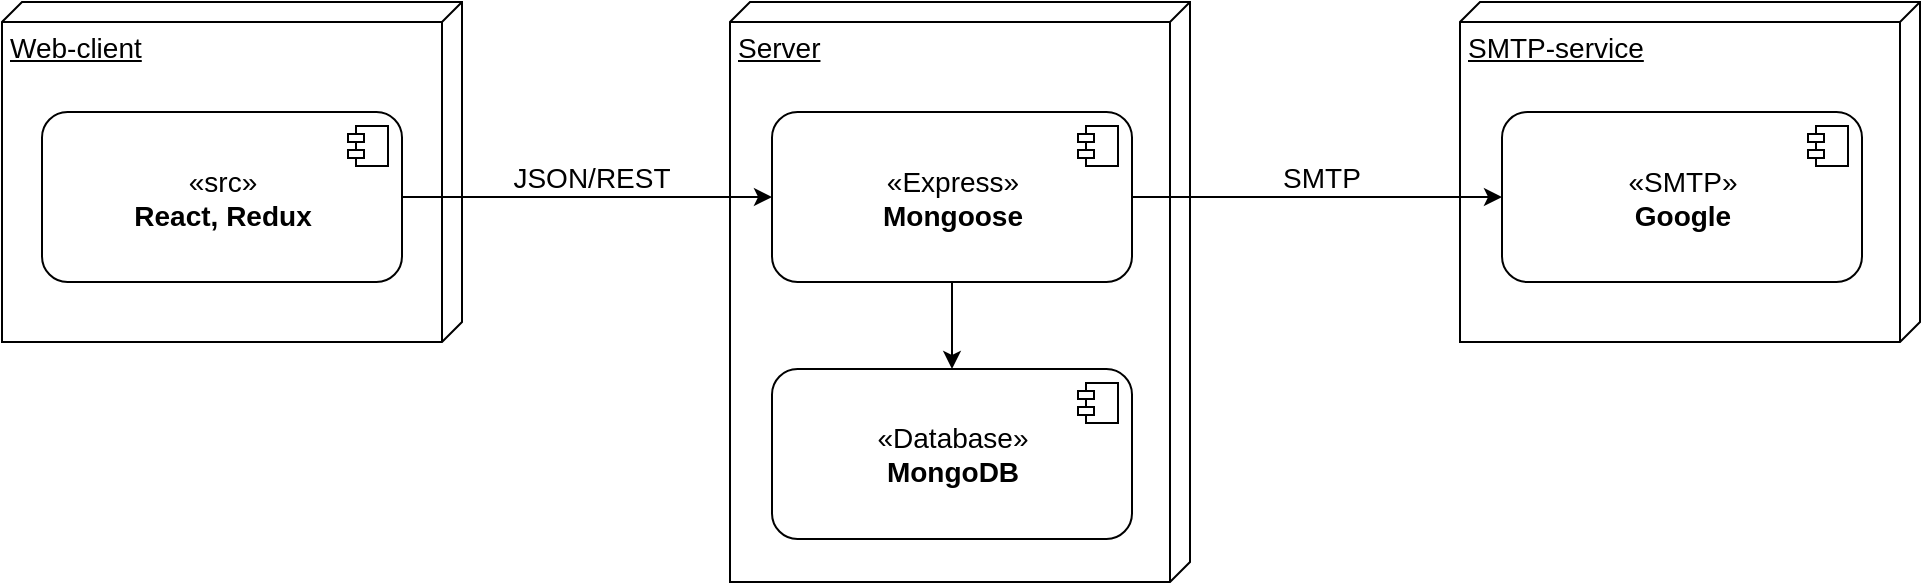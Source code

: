 <mxfile version="15.9.1" type="device"><diagram id="-0ToV_xf4O4VbdPgDHqG" name="Page-1"><mxGraphModel dx="1528" dy="961" grid="1" gridSize="10" guides="1" tooltips="1" connect="1" arrows="1" fold="1" page="0" pageScale="1" pageWidth="850" pageHeight="1100" math="0" shadow="0"><root><mxCell id="0"/><mxCell id="1" parent="0"/><mxCell id="0wUdZuKvDCX5RXPIYe8K-71" value="Server" style="verticalAlign=top;align=left;spacingTop=8;spacingLeft=2;spacingRight=12;shape=cube;size=10;direction=south;fontStyle=4;html=1;rounded=1;fontFamily=Helvetica;fontSize=14;fontColor=#000000;" parent="1" vertex="1"><mxGeometry x="-36" y="-90" width="230" height="290" as="geometry"/></mxCell><mxCell id="0wUdZuKvDCX5RXPIYe8K-73" value="Web-client" style="verticalAlign=top;align=left;spacingTop=8;spacingLeft=2;spacingRight=12;shape=cube;size=10;direction=south;fontStyle=4;html=1;rounded=1;fontFamily=Helvetica;fontSize=14;fontColor=#000000;" parent="1" vertex="1"><mxGeometry x="-400" y="-90" width="230" height="170" as="geometry"/></mxCell><mxCell id="5Tnedpdjemp5f1zLkuAP-1" style="edgeStyle=orthogonalEdgeStyle;rounded=0;orthogonalLoop=1;jettySize=auto;html=1;exitX=1;exitY=0.5;exitDx=0;exitDy=0;" edge="1" parent="1" source="0wUdZuKvDCX5RXPIYe8K-74"><mxGeometry relative="1" as="geometry"><mxPoint x="-15" y="7.5" as="targetPoint"/></mxGeometry></mxCell><mxCell id="0wUdZuKvDCX5RXPIYe8K-74" value="«src»&lt;br&gt;&lt;b&gt;React, Redux&lt;/b&gt;" style="html=1;dropTarget=0;rounded=1;fontFamily=Helvetica;fontSize=14;fontColor=#000000;align=center;" parent="1" vertex="1"><mxGeometry x="-380" y="-35" width="180" height="85" as="geometry"/></mxCell><mxCell id="0wUdZuKvDCX5RXPIYe8K-75" value="" style="shape=module;jettyWidth=8;jettyHeight=4;rounded=1;fontFamily=Helvetica;fontSize=14;fontColor=#000000;align=center;" parent="0wUdZuKvDCX5RXPIYe8K-74" vertex="1"><mxGeometry x="1" width="20" height="20" relative="1" as="geometry"><mxPoint x="-27" y="7" as="offset"/></mxGeometry></mxCell><mxCell id="0wUdZuKvDCX5RXPIYe8K-78" value="«Database»&lt;br&gt;&lt;b&gt;MongoDB&lt;/b&gt;" style="html=1;dropTarget=0;rounded=1;fontFamily=Helvetica;fontSize=14;fontColor=#000000;align=center;" parent="1" vertex="1"><mxGeometry x="-15" y="93.5" width="180" height="85" as="geometry"/></mxCell><mxCell id="0wUdZuKvDCX5RXPIYe8K-79" value="" style="shape=module;jettyWidth=8;jettyHeight=4;rounded=1;fontFamily=Helvetica;fontSize=14;fontColor=#000000;align=center;" parent="0wUdZuKvDCX5RXPIYe8K-78" vertex="1"><mxGeometry x="1" width="20" height="20" relative="1" as="geometry"><mxPoint x="-27" y="7" as="offset"/></mxGeometry></mxCell><mxCell id="0wUdZuKvDCX5RXPIYe8K-89" style="edgeStyle=orthogonalEdgeStyle;rounded=0;orthogonalLoop=1;jettySize=auto;html=1;entryX=0.5;entryY=0;entryDx=0;entryDy=0;fontFamily=Helvetica;fontSize=14;fontColor=#000000;strokeColor=default;strokeWidth=1;" parent="1" source="0wUdZuKvDCX5RXPIYe8K-80" target="0wUdZuKvDCX5RXPIYe8K-78" edge="1"><mxGeometry relative="1" as="geometry"/></mxCell><mxCell id="0wUdZuKvDCX5RXPIYe8K-80" value="«Express»&lt;br&gt;&lt;b&gt;Mongoose&lt;/b&gt;" style="html=1;dropTarget=0;rounded=1;fontFamily=Helvetica;fontSize=14;fontColor=#000000;align=center;" parent="1" vertex="1"><mxGeometry x="-15" y="-35" width="180" height="85" as="geometry"/></mxCell><mxCell id="0wUdZuKvDCX5RXPIYe8K-81" value="" style="shape=module;jettyWidth=8;jettyHeight=4;rounded=1;fontFamily=Helvetica;fontSize=14;fontColor=#000000;align=center;" parent="0wUdZuKvDCX5RXPIYe8K-80" vertex="1"><mxGeometry x="1" width="20" height="20" relative="1" as="geometry"><mxPoint x="-27" y="7" as="offset"/></mxGeometry></mxCell><mxCell id="0wUdZuKvDCX5RXPIYe8K-83" value="SMTP-service" style="verticalAlign=top;align=left;spacingTop=8;spacingLeft=2;spacingRight=12;shape=cube;size=10;direction=south;fontStyle=4;html=1;rounded=1;fontFamily=Helvetica;fontSize=14;fontColor=#000000;" parent="1" vertex="1"><mxGeometry x="329" y="-90" width="230" height="170" as="geometry"/></mxCell><mxCell id="0wUdZuKvDCX5RXPIYe8K-84" value="«SMTP»&lt;br&gt;&lt;b&gt;Google&lt;/b&gt;" style="html=1;dropTarget=0;rounded=1;fontFamily=Helvetica;fontSize=14;fontColor=#000000;align=center;" parent="1" vertex="1"><mxGeometry x="350" y="-35" width="180" height="85" as="geometry"/></mxCell><mxCell id="0wUdZuKvDCX5RXPIYe8K-85" value="" style="shape=module;jettyWidth=8;jettyHeight=4;rounded=1;fontFamily=Helvetica;fontSize=14;fontColor=#000000;align=center;" parent="0wUdZuKvDCX5RXPIYe8K-84" vertex="1"><mxGeometry x="1" width="20" height="20" relative="1" as="geometry"><mxPoint x="-27" y="7" as="offset"/></mxGeometry></mxCell><mxCell id="0wUdZuKvDCX5RXPIYe8K-95" value="JSON/REST" style="text;html=1;strokeColor=none;fillColor=none;align=center;verticalAlign=middle;whiteSpace=wrap;rounded=0;fontFamily=Helvetica;fontSize=14;fontColor=#000000;" parent="1" vertex="1"><mxGeometry x="-135" y="-17" width="60" height="30" as="geometry"/></mxCell><mxCell id="0wUdZuKvDCX5RXPIYe8K-96" value="SMTP" style="text;html=1;strokeColor=none;fillColor=none;align=center;verticalAlign=middle;whiteSpace=wrap;rounded=0;fontFamily=Helvetica;fontSize=14;fontColor=#000000;" parent="1" vertex="1"><mxGeometry x="230" y="-17" width="60" height="30" as="geometry"/></mxCell><mxCell id="5Tnedpdjemp5f1zLkuAP-3" style="edgeStyle=orthogonalEdgeStyle;rounded=0;orthogonalLoop=1;jettySize=auto;html=1;exitX=1;exitY=0.5;exitDx=0;exitDy=0;strokeWidth=1;" edge="1" parent="1" source="0wUdZuKvDCX5RXPIYe8K-80" target="0wUdZuKvDCX5RXPIYe8K-84"><mxGeometry relative="1" as="geometry"/></mxCell></root></mxGraphModel></diagram></mxfile>